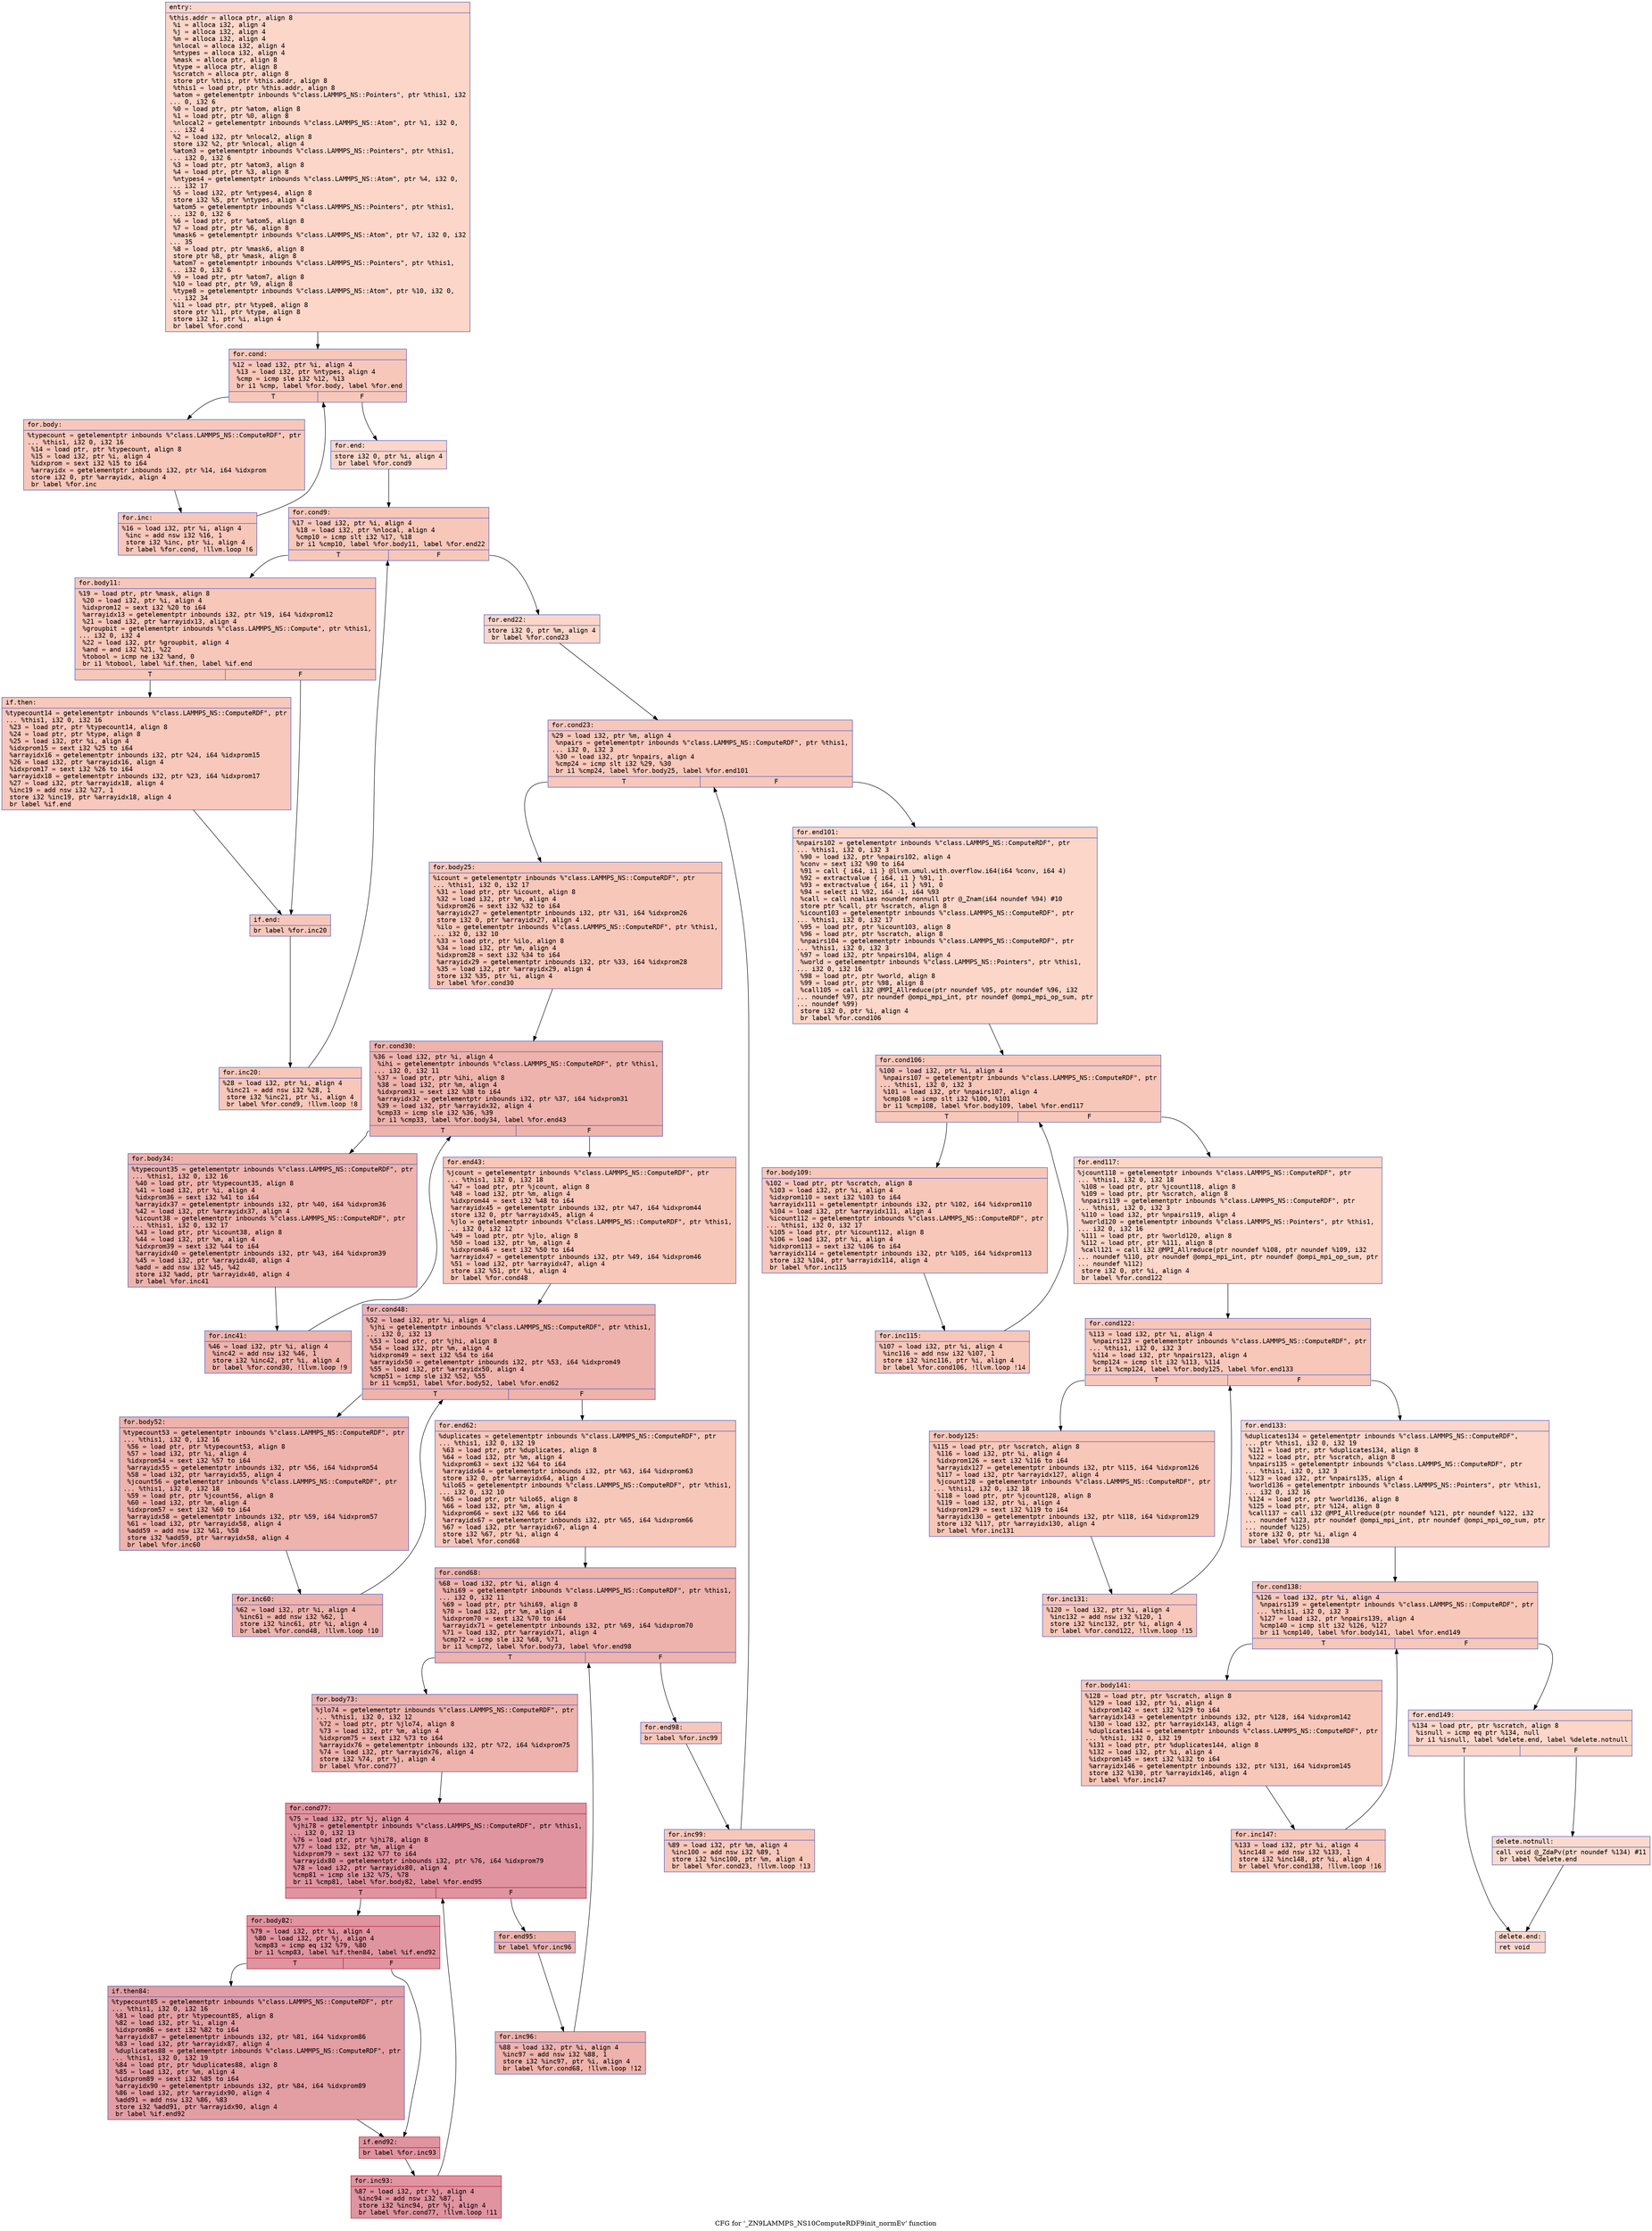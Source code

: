 digraph "CFG for '_ZN9LAMMPS_NS10ComputeRDF9init_normEv' function" {
	label="CFG for '_ZN9LAMMPS_NS10ComputeRDF9init_normEv' function";

	Node0x55c7ca9cb060 [shape=record,color="#3d50c3ff", style=filled, fillcolor="#f6a38570" fontname="Courier",label="{entry:\l|  %this.addr = alloca ptr, align 8\l  %i = alloca i32, align 4\l  %j = alloca i32, align 4\l  %m = alloca i32, align 4\l  %nlocal = alloca i32, align 4\l  %ntypes = alloca i32, align 4\l  %mask = alloca ptr, align 8\l  %type = alloca ptr, align 8\l  %scratch = alloca ptr, align 8\l  store ptr %this, ptr %this.addr, align 8\l  %this1 = load ptr, ptr %this.addr, align 8\l  %atom = getelementptr inbounds %\"class.LAMMPS_NS::Pointers\", ptr %this1, i32\l... 0, i32 6\l  %0 = load ptr, ptr %atom, align 8\l  %1 = load ptr, ptr %0, align 8\l  %nlocal2 = getelementptr inbounds %\"class.LAMMPS_NS::Atom\", ptr %1, i32 0,\l... i32 4\l  %2 = load i32, ptr %nlocal2, align 8\l  store i32 %2, ptr %nlocal, align 4\l  %atom3 = getelementptr inbounds %\"class.LAMMPS_NS::Pointers\", ptr %this1,\l... i32 0, i32 6\l  %3 = load ptr, ptr %atom3, align 8\l  %4 = load ptr, ptr %3, align 8\l  %ntypes4 = getelementptr inbounds %\"class.LAMMPS_NS::Atom\", ptr %4, i32 0,\l... i32 17\l  %5 = load i32, ptr %ntypes4, align 8\l  store i32 %5, ptr %ntypes, align 4\l  %atom5 = getelementptr inbounds %\"class.LAMMPS_NS::Pointers\", ptr %this1,\l... i32 0, i32 6\l  %6 = load ptr, ptr %atom5, align 8\l  %7 = load ptr, ptr %6, align 8\l  %mask6 = getelementptr inbounds %\"class.LAMMPS_NS::Atom\", ptr %7, i32 0, i32\l... 35\l  %8 = load ptr, ptr %mask6, align 8\l  store ptr %8, ptr %mask, align 8\l  %atom7 = getelementptr inbounds %\"class.LAMMPS_NS::Pointers\", ptr %this1,\l... i32 0, i32 6\l  %9 = load ptr, ptr %atom7, align 8\l  %10 = load ptr, ptr %9, align 8\l  %type8 = getelementptr inbounds %\"class.LAMMPS_NS::Atom\", ptr %10, i32 0,\l... i32 34\l  %11 = load ptr, ptr %type8, align 8\l  store ptr %11, ptr %type, align 8\l  store i32 1, ptr %i, align 4\l  br label %for.cond\l}"];
	Node0x55c7ca9cb060 -> Node0x55c7ca9ce3e0[tooltip="entry -> for.cond\nProbability 100.00%" ];
	Node0x55c7ca9ce3e0 [shape=record,color="#3d50c3ff", style=filled, fillcolor="#ec7f6370" fontname="Courier",label="{for.cond:\l|  %12 = load i32, ptr %i, align 4\l  %13 = load i32, ptr %ntypes, align 4\l  %cmp = icmp sle i32 %12, %13\l  br i1 %cmp, label %for.body, label %for.end\l|{<s0>T|<s1>F}}"];
	Node0x55c7ca9ce3e0:s0 -> Node0x55c7ca9ce680[tooltip="for.cond -> for.body\nProbability 96.88%" ];
	Node0x55c7ca9ce3e0:s1 -> Node0x55c7ca9ce700[tooltip="for.cond -> for.end\nProbability 3.12%" ];
	Node0x55c7ca9ce680 [shape=record,color="#3d50c3ff", style=filled, fillcolor="#ec7f6370" fontname="Courier",label="{for.body:\l|  %typecount = getelementptr inbounds %\"class.LAMMPS_NS::ComputeRDF\", ptr\l... %this1, i32 0, i32 16\l  %14 = load ptr, ptr %typecount, align 8\l  %15 = load i32, ptr %i, align 4\l  %idxprom = sext i32 %15 to i64\l  %arrayidx = getelementptr inbounds i32, ptr %14, i64 %idxprom\l  store i32 0, ptr %arrayidx, align 4\l  br label %for.inc\l}"];
	Node0x55c7ca9ce680 -> Node0x55c7ca9ceda0[tooltip="for.body -> for.inc\nProbability 100.00%" ];
	Node0x55c7ca9ceda0 [shape=record,color="#3d50c3ff", style=filled, fillcolor="#ec7f6370" fontname="Courier",label="{for.inc:\l|  %16 = load i32, ptr %i, align 4\l  %inc = add nsw i32 %16, 1\l  store i32 %inc, ptr %i, align 4\l  br label %for.cond, !llvm.loop !6\l}"];
	Node0x55c7ca9ceda0 -> Node0x55c7ca9ce3e0[tooltip="for.inc -> for.cond\nProbability 100.00%" ];
	Node0x55c7ca9ce700 [shape=record,color="#3d50c3ff", style=filled, fillcolor="#f6a38570" fontname="Courier",label="{for.end:\l|  store i32 0, ptr %i, align 4\l  br label %for.cond9\l}"];
	Node0x55c7ca9ce700 -> Node0x55c7ca9cf2b0[tooltip="for.end -> for.cond9\nProbability 100.00%" ];
	Node0x55c7ca9cf2b0 [shape=record,color="#3d50c3ff", style=filled, fillcolor="#ec7f6370" fontname="Courier",label="{for.cond9:\l|  %17 = load i32, ptr %i, align 4\l  %18 = load i32, ptr %nlocal, align 4\l  %cmp10 = icmp slt i32 %17, %18\l  br i1 %cmp10, label %for.body11, label %for.end22\l|{<s0>T|<s1>F}}"];
	Node0x55c7ca9cf2b0:s0 -> Node0x55c7ca9cf550[tooltip="for.cond9 -> for.body11\nProbability 96.88%" ];
	Node0x55c7ca9cf2b0:s1 -> Node0x55c7ca9cf5d0[tooltip="for.cond9 -> for.end22\nProbability 3.12%" ];
	Node0x55c7ca9cf550 [shape=record,color="#3d50c3ff", style=filled, fillcolor="#ec7f6370" fontname="Courier",label="{for.body11:\l|  %19 = load ptr, ptr %mask, align 8\l  %20 = load i32, ptr %i, align 4\l  %idxprom12 = sext i32 %20 to i64\l  %arrayidx13 = getelementptr inbounds i32, ptr %19, i64 %idxprom12\l  %21 = load i32, ptr %arrayidx13, align 4\l  %groupbit = getelementptr inbounds %\"class.LAMMPS_NS::Compute\", ptr %this1,\l... i32 0, i32 4\l  %22 = load i32, ptr %groupbit, align 4\l  %and = and i32 %21, %22\l  %tobool = icmp ne i32 %and, 0\l  br i1 %tobool, label %if.then, label %if.end\l|{<s0>T|<s1>F}}"];
	Node0x55c7ca9cf550:s0 -> Node0x55c7ca9cfcc0[tooltip="for.body11 -> if.then\nProbability 62.50%" ];
	Node0x55c7ca9cf550:s1 -> Node0x55c7ca9cfd30[tooltip="for.body11 -> if.end\nProbability 37.50%" ];
	Node0x55c7ca9cfcc0 [shape=record,color="#3d50c3ff", style=filled, fillcolor="#ed836670" fontname="Courier",label="{if.then:\l|  %typecount14 = getelementptr inbounds %\"class.LAMMPS_NS::ComputeRDF\", ptr\l... %this1, i32 0, i32 16\l  %23 = load ptr, ptr %typecount14, align 8\l  %24 = load ptr, ptr %type, align 8\l  %25 = load i32, ptr %i, align 4\l  %idxprom15 = sext i32 %25 to i64\l  %arrayidx16 = getelementptr inbounds i32, ptr %24, i64 %idxprom15\l  %26 = load i32, ptr %arrayidx16, align 4\l  %idxprom17 = sext i32 %26 to i64\l  %arrayidx18 = getelementptr inbounds i32, ptr %23, i64 %idxprom17\l  %27 = load i32, ptr %arrayidx18, align 4\l  %inc19 = add nsw i32 %27, 1\l  store i32 %inc19, ptr %arrayidx18, align 4\l  br label %if.end\l}"];
	Node0x55c7ca9cfcc0 -> Node0x55c7ca9cfd30[tooltip="if.then -> if.end\nProbability 100.00%" ];
	Node0x55c7ca9cfd30 [shape=record,color="#3d50c3ff", style=filled, fillcolor="#ec7f6370" fontname="Courier",label="{if.end:\l|  br label %for.inc20\l}"];
	Node0x55c7ca9cfd30 -> Node0x55c7ca9d0660[tooltip="if.end -> for.inc20\nProbability 100.00%" ];
	Node0x55c7ca9d0660 [shape=record,color="#3d50c3ff", style=filled, fillcolor="#ec7f6370" fontname="Courier",label="{for.inc20:\l|  %28 = load i32, ptr %i, align 4\l  %inc21 = add nsw i32 %28, 1\l  store i32 %inc21, ptr %i, align 4\l  br label %for.cond9, !llvm.loop !8\l}"];
	Node0x55c7ca9d0660 -> Node0x55c7ca9cf2b0[tooltip="for.inc20 -> for.cond9\nProbability 100.00%" ];
	Node0x55c7ca9cf5d0 [shape=record,color="#3d50c3ff", style=filled, fillcolor="#f6a38570" fontname="Courier",label="{for.end22:\l|  store i32 0, ptr %m, align 4\l  br label %for.cond23\l}"];
	Node0x55c7ca9cf5d0 -> Node0x55c7ca9d0b80[tooltip="for.end22 -> for.cond23\nProbability 100.00%" ];
	Node0x55c7ca9d0b80 [shape=record,color="#3d50c3ff", style=filled, fillcolor="#ec7f6370" fontname="Courier",label="{for.cond23:\l|  %29 = load i32, ptr %m, align 4\l  %npairs = getelementptr inbounds %\"class.LAMMPS_NS::ComputeRDF\", ptr %this1,\l... i32 0, i32 3\l  %30 = load i32, ptr %npairs, align 4\l  %cmp24 = icmp slt i32 %29, %30\l  br i1 %cmp24, label %for.body25, label %for.end101\l|{<s0>T|<s1>F}}"];
	Node0x55c7ca9d0b80:s0 -> Node0x55c7ca9d1220[tooltip="for.cond23 -> for.body25\nProbability 96.88%" ];
	Node0x55c7ca9d0b80:s1 -> Node0x55c7ca9d12a0[tooltip="for.cond23 -> for.end101\nProbability 3.12%" ];
	Node0x55c7ca9d1220 [shape=record,color="#3d50c3ff", style=filled, fillcolor="#ec7f6370" fontname="Courier",label="{for.body25:\l|  %icount = getelementptr inbounds %\"class.LAMMPS_NS::ComputeRDF\", ptr\l... %this1, i32 0, i32 17\l  %31 = load ptr, ptr %icount, align 8\l  %32 = load i32, ptr %m, align 4\l  %idxprom26 = sext i32 %32 to i64\l  %arrayidx27 = getelementptr inbounds i32, ptr %31, i64 %idxprom26\l  store i32 0, ptr %arrayidx27, align 4\l  %ilo = getelementptr inbounds %\"class.LAMMPS_NS::ComputeRDF\", ptr %this1,\l... i32 0, i32 10\l  %33 = load ptr, ptr %ilo, align 8\l  %34 = load i32, ptr %m, align 4\l  %idxprom28 = sext i32 %34 to i64\l  %arrayidx29 = getelementptr inbounds i32, ptr %33, i64 %idxprom28\l  %35 = load i32, ptr %arrayidx29, align 4\l  store i32 %35, ptr %i, align 4\l  br label %for.cond30\l}"];
	Node0x55c7ca9d1220 -> Node0x55c7ca9d1c10[tooltip="for.body25 -> for.cond30\nProbability 100.00%" ];
	Node0x55c7ca9d1c10 [shape=record,color="#3d50c3ff", style=filled, fillcolor="#d6524470" fontname="Courier",label="{for.cond30:\l|  %36 = load i32, ptr %i, align 4\l  %ihi = getelementptr inbounds %\"class.LAMMPS_NS::ComputeRDF\", ptr %this1,\l... i32 0, i32 11\l  %37 = load ptr, ptr %ihi, align 8\l  %38 = load i32, ptr %m, align 4\l  %idxprom31 = sext i32 %38 to i64\l  %arrayidx32 = getelementptr inbounds i32, ptr %37, i64 %idxprom31\l  %39 = load i32, ptr %arrayidx32, align 4\l  %cmp33 = icmp sle i32 %36, %39\l  br i1 %cmp33, label %for.body34, label %for.end43\l|{<s0>T|<s1>F}}"];
	Node0x55c7ca9d1c10:s0 -> Node0x55c7ca9d2200[tooltip="for.cond30 -> for.body34\nProbability 96.88%" ];
	Node0x55c7ca9d1c10:s1 -> Node0x55c7ca9d2280[tooltip="for.cond30 -> for.end43\nProbability 3.12%" ];
	Node0x55c7ca9d2200 [shape=record,color="#3d50c3ff", style=filled, fillcolor="#d6524470" fontname="Courier",label="{for.body34:\l|  %typecount35 = getelementptr inbounds %\"class.LAMMPS_NS::ComputeRDF\", ptr\l... %this1, i32 0, i32 16\l  %40 = load ptr, ptr %typecount35, align 8\l  %41 = load i32, ptr %i, align 4\l  %idxprom36 = sext i32 %41 to i64\l  %arrayidx37 = getelementptr inbounds i32, ptr %40, i64 %idxprom36\l  %42 = load i32, ptr %arrayidx37, align 4\l  %icount38 = getelementptr inbounds %\"class.LAMMPS_NS::ComputeRDF\", ptr\l... %this1, i32 0, i32 17\l  %43 = load ptr, ptr %icount38, align 8\l  %44 = load i32, ptr %m, align 4\l  %idxprom39 = sext i32 %44 to i64\l  %arrayidx40 = getelementptr inbounds i32, ptr %43, i64 %idxprom39\l  %45 = load i32, ptr %arrayidx40, align 4\l  %add = add nsw i32 %45, %42\l  store i32 %add, ptr %arrayidx40, align 4\l  br label %for.inc41\l}"];
	Node0x55c7ca9d2200 -> Node0x55c7ca9d2cc0[tooltip="for.body34 -> for.inc41\nProbability 100.00%" ];
	Node0x55c7ca9d2cc0 [shape=record,color="#3d50c3ff", style=filled, fillcolor="#d6524470" fontname="Courier",label="{for.inc41:\l|  %46 = load i32, ptr %i, align 4\l  %inc42 = add nsw i32 %46, 1\l  store i32 %inc42, ptr %i, align 4\l  br label %for.cond30, !llvm.loop !9\l}"];
	Node0x55c7ca9d2cc0 -> Node0x55c7ca9d1c10[tooltip="for.inc41 -> for.cond30\nProbability 100.00%" ];
	Node0x55c7ca9d2280 [shape=record,color="#3d50c3ff", style=filled, fillcolor="#ec7f6370" fontname="Courier",label="{for.end43:\l|  %jcount = getelementptr inbounds %\"class.LAMMPS_NS::ComputeRDF\", ptr\l... %this1, i32 0, i32 18\l  %47 = load ptr, ptr %jcount, align 8\l  %48 = load i32, ptr %m, align 4\l  %idxprom44 = sext i32 %48 to i64\l  %arrayidx45 = getelementptr inbounds i32, ptr %47, i64 %idxprom44\l  store i32 0, ptr %arrayidx45, align 4\l  %jlo = getelementptr inbounds %\"class.LAMMPS_NS::ComputeRDF\", ptr %this1,\l... i32 0, i32 12\l  %49 = load ptr, ptr %jlo, align 8\l  %50 = load i32, ptr %m, align 4\l  %idxprom46 = sext i32 %50 to i64\l  %arrayidx47 = getelementptr inbounds i32, ptr %49, i64 %idxprom46\l  %51 = load i32, ptr %arrayidx47, align 4\l  store i32 %51, ptr %i, align 4\l  br label %for.cond48\l}"];
	Node0x55c7ca9d2280 -> Node0x55c7ca9d41b0[tooltip="for.end43 -> for.cond48\nProbability 100.00%" ];
	Node0x55c7ca9d41b0 [shape=record,color="#3d50c3ff", style=filled, fillcolor="#d6524470" fontname="Courier",label="{for.cond48:\l|  %52 = load i32, ptr %i, align 4\l  %jhi = getelementptr inbounds %\"class.LAMMPS_NS::ComputeRDF\", ptr %this1,\l... i32 0, i32 13\l  %53 = load ptr, ptr %jhi, align 8\l  %54 = load i32, ptr %m, align 4\l  %idxprom49 = sext i32 %54 to i64\l  %arrayidx50 = getelementptr inbounds i32, ptr %53, i64 %idxprom49\l  %55 = load i32, ptr %arrayidx50, align 4\l  %cmp51 = icmp sle i32 %52, %55\l  br i1 %cmp51, label %for.body52, label %for.end62\l|{<s0>T|<s1>F}}"];
	Node0x55c7ca9d41b0:s0 -> Node0x55c7ca9d47a0[tooltip="for.cond48 -> for.body52\nProbability 96.88%" ];
	Node0x55c7ca9d41b0:s1 -> Node0x55c7ca9d4820[tooltip="for.cond48 -> for.end62\nProbability 3.12%" ];
	Node0x55c7ca9d47a0 [shape=record,color="#3d50c3ff", style=filled, fillcolor="#d6524470" fontname="Courier",label="{for.body52:\l|  %typecount53 = getelementptr inbounds %\"class.LAMMPS_NS::ComputeRDF\", ptr\l... %this1, i32 0, i32 16\l  %56 = load ptr, ptr %typecount53, align 8\l  %57 = load i32, ptr %i, align 4\l  %idxprom54 = sext i32 %57 to i64\l  %arrayidx55 = getelementptr inbounds i32, ptr %56, i64 %idxprom54\l  %58 = load i32, ptr %arrayidx55, align 4\l  %jcount56 = getelementptr inbounds %\"class.LAMMPS_NS::ComputeRDF\", ptr\l... %this1, i32 0, i32 18\l  %59 = load ptr, ptr %jcount56, align 8\l  %60 = load i32, ptr %m, align 4\l  %idxprom57 = sext i32 %60 to i64\l  %arrayidx58 = getelementptr inbounds i32, ptr %59, i64 %idxprom57\l  %61 = load i32, ptr %arrayidx58, align 4\l  %add59 = add nsw i32 %61, %58\l  store i32 %add59, ptr %arrayidx58, align 4\l  br label %for.inc60\l}"];
	Node0x55c7ca9d47a0 -> Node0x55c7ca9d5260[tooltip="for.body52 -> for.inc60\nProbability 100.00%" ];
	Node0x55c7ca9d5260 [shape=record,color="#3d50c3ff", style=filled, fillcolor="#d6524470" fontname="Courier",label="{for.inc60:\l|  %62 = load i32, ptr %i, align 4\l  %inc61 = add nsw i32 %62, 1\l  store i32 %inc61, ptr %i, align 4\l  br label %for.cond48, !llvm.loop !10\l}"];
	Node0x55c7ca9d5260 -> Node0x55c7ca9d41b0[tooltip="for.inc60 -> for.cond48\nProbability 100.00%" ];
	Node0x55c7ca9d4820 [shape=record,color="#3d50c3ff", style=filled, fillcolor="#ec7f6370" fontname="Courier",label="{for.end62:\l|  %duplicates = getelementptr inbounds %\"class.LAMMPS_NS::ComputeRDF\", ptr\l... %this1, i32 0, i32 19\l  %63 = load ptr, ptr %duplicates, align 8\l  %64 = load i32, ptr %m, align 4\l  %idxprom63 = sext i32 %64 to i64\l  %arrayidx64 = getelementptr inbounds i32, ptr %63, i64 %idxprom63\l  store i32 0, ptr %arrayidx64, align 4\l  %ilo65 = getelementptr inbounds %\"class.LAMMPS_NS::ComputeRDF\", ptr %this1,\l... i32 0, i32 10\l  %65 = load ptr, ptr %ilo65, align 8\l  %66 = load i32, ptr %m, align 4\l  %idxprom66 = sext i32 %66 to i64\l  %arrayidx67 = getelementptr inbounds i32, ptr %65, i64 %idxprom66\l  %67 = load i32, ptr %arrayidx67, align 4\l  store i32 %67, ptr %i, align 4\l  br label %for.cond68\l}"];
	Node0x55c7ca9d4820 -> Node0x55c7ca9d6560[tooltip="for.end62 -> for.cond68\nProbability 100.00%" ];
	Node0x55c7ca9d6560 [shape=record,color="#3d50c3ff", style=filled, fillcolor="#d6524470" fontname="Courier",label="{for.cond68:\l|  %68 = load i32, ptr %i, align 4\l  %ihi69 = getelementptr inbounds %\"class.LAMMPS_NS::ComputeRDF\", ptr %this1,\l... i32 0, i32 11\l  %69 = load ptr, ptr %ihi69, align 8\l  %70 = load i32, ptr %m, align 4\l  %idxprom70 = sext i32 %70 to i64\l  %arrayidx71 = getelementptr inbounds i32, ptr %69, i64 %idxprom70\l  %71 = load i32, ptr %arrayidx71, align 4\l  %cmp72 = icmp sle i32 %68, %71\l  br i1 %cmp72, label %for.body73, label %for.end98\l|{<s0>T|<s1>F}}"];
	Node0x55c7ca9d6560:s0 -> Node0x55c7ca9d6b50[tooltip="for.cond68 -> for.body73\nProbability 96.88%" ];
	Node0x55c7ca9d6560:s1 -> Node0x55c7ca9d6bd0[tooltip="for.cond68 -> for.end98\nProbability 3.12%" ];
	Node0x55c7ca9d6b50 [shape=record,color="#3d50c3ff", style=filled, fillcolor="#d6524470" fontname="Courier",label="{for.body73:\l|  %jlo74 = getelementptr inbounds %\"class.LAMMPS_NS::ComputeRDF\", ptr\l... %this1, i32 0, i32 12\l  %72 = load ptr, ptr %jlo74, align 8\l  %73 = load i32, ptr %m, align 4\l  %idxprom75 = sext i32 %73 to i64\l  %arrayidx76 = getelementptr inbounds i32, ptr %72, i64 %idxprom75\l  %74 = load i32, ptr %arrayidx76, align 4\l  store i32 %74, ptr %j, align 4\l  br label %for.cond77\l}"];
	Node0x55c7ca9d6b50 -> Node0x55c7ca9d7170[tooltip="for.body73 -> for.cond77\nProbability 100.00%" ];
	Node0x55c7ca9d7170 [shape=record,color="#b70d28ff", style=filled, fillcolor="#b70d2870" fontname="Courier",label="{for.cond77:\l|  %75 = load i32, ptr %j, align 4\l  %jhi78 = getelementptr inbounds %\"class.LAMMPS_NS::ComputeRDF\", ptr %this1,\l... i32 0, i32 13\l  %76 = load ptr, ptr %jhi78, align 8\l  %77 = load i32, ptr %m, align 4\l  %idxprom79 = sext i32 %77 to i64\l  %arrayidx80 = getelementptr inbounds i32, ptr %76, i64 %idxprom79\l  %78 = load i32, ptr %arrayidx80, align 4\l  %cmp81 = icmp sle i32 %75, %78\l  br i1 %cmp81, label %for.body82, label %for.end95\l|{<s0>T|<s1>F}}"];
	Node0x55c7ca9d7170:s0 -> Node0x55c7ca9d7760[tooltip="for.cond77 -> for.body82\nProbability 96.88%" ];
	Node0x55c7ca9d7170:s1 -> Node0x55c7ca9d77e0[tooltip="for.cond77 -> for.end95\nProbability 3.12%" ];
	Node0x55c7ca9d7760 [shape=record,color="#b70d28ff", style=filled, fillcolor="#b70d2870" fontname="Courier",label="{for.body82:\l|  %79 = load i32, ptr %i, align 4\l  %80 = load i32, ptr %j, align 4\l  %cmp83 = icmp eq i32 %79, %80\l  br i1 %cmp83, label %if.then84, label %if.end92\l|{<s0>T|<s1>F}}"];
	Node0x55c7ca9d7760:s0 -> Node0x55c7ca9d7ac0[tooltip="for.body82 -> if.then84\nProbability 50.00%" ];
	Node0x55c7ca9d7760:s1 -> Node0x55c7ca9d7b40[tooltip="for.body82 -> if.end92\nProbability 50.00%" ];
	Node0x55c7ca9d7ac0 [shape=record,color="#3d50c3ff", style=filled, fillcolor="#be242e70" fontname="Courier",label="{if.then84:\l|  %typecount85 = getelementptr inbounds %\"class.LAMMPS_NS::ComputeRDF\", ptr\l... %this1, i32 0, i32 16\l  %81 = load ptr, ptr %typecount85, align 8\l  %82 = load i32, ptr %i, align 4\l  %idxprom86 = sext i32 %82 to i64\l  %arrayidx87 = getelementptr inbounds i32, ptr %81, i64 %idxprom86\l  %83 = load i32, ptr %arrayidx87, align 4\l  %duplicates88 = getelementptr inbounds %\"class.LAMMPS_NS::ComputeRDF\", ptr\l... %this1, i32 0, i32 19\l  %84 = load ptr, ptr %duplicates88, align 8\l  %85 = load i32, ptr %m, align 4\l  %idxprom89 = sext i32 %85 to i64\l  %arrayidx90 = getelementptr inbounds i32, ptr %84, i64 %idxprom89\l  %86 = load i32, ptr %arrayidx90, align 4\l  %add91 = add nsw i32 %86, %83\l  store i32 %add91, ptr %arrayidx90, align 4\l  br label %if.end92\l}"];
	Node0x55c7ca9d7ac0 -> Node0x55c7ca9d7b40[tooltip="if.then84 -> if.end92\nProbability 100.00%" ];
	Node0x55c7ca9d7b40 [shape=record,color="#b70d28ff", style=filled, fillcolor="#b70d2870" fontname="Courier",label="{if.end92:\l|  br label %for.inc93\l}"];
	Node0x55c7ca9d7b40 -> Node0x55c7ca9d85f0[tooltip="if.end92 -> for.inc93\nProbability 100.00%" ];
	Node0x55c7ca9d85f0 [shape=record,color="#b70d28ff", style=filled, fillcolor="#b70d2870" fontname="Courier",label="{for.inc93:\l|  %87 = load i32, ptr %j, align 4\l  %inc94 = add nsw i32 %87, 1\l  store i32 %inc94, ptr %j, align 4\l  br label %for.cond77, !llvm.loop !11\l}"];
	Node0x55c7ca9d85f0 -> Node0x55c7ca9d7170[tooltip="for.inc93 -> for.cond77\nProbability 100.00%" ];
	Node0x55c7ca9d77e0 [shape=record,color="#3d50c3ff", style=filled, fillcolor="#d6524470" fontname="Courier",label="{for.end95:\l|  br label %for.inc96\l}"];
	Node0x55c7ca9d77e0 -> Node0x55c7ca9d8a70[tooltip="for.end95 -> for.inc96\nProbability 100.00%" ];
	Node0x55c7ca9d8a70 [shape=record,color="#3d50c3ff", style=filled, fillcolor="#d6524470" fontname="Courier",label="{for.inc96:\l|  %88 = load i32, ptr %i, align 4\l  %inc97 = add nsw i32 %88, 1\l  store i32 %inc97, ptr %i, align 4\l  br label %for.cond68, !llvm.loop !12\l}"];
	Node0x55c7ca9d8a70 -> Node0x55c7ca9d6560[tooltip="for.inc96 -> for.cond68\nProbability 100.00%" ];
	Node0x55c7ca9d6bd0 [shape=record,color="#3d50c3ff", style=filled, fillcolor="#ec7f6370" fontname="Courier",label="{for.end98:\l|  br label %for.inc99\l}"];
	Node0x55c7ca9d6bd0 -> Node0x55c7ca9d8ef0[tooltip="for.end98 -> for.inc99\nProbability 100.00%" ];
	Node0x55c7ca9d8ef0 [shape=record,color="#3d50c3ff", style=filled, fillcolor="#ec7f6370" fontname="Courier",label="{for.inc99:\l|  %89 = load i32, ptr %m, align 4\l  %inc100 = add nsw i32 %89, 1\l  store i32 %inc100, ptr %m, align 4\l  br label %for.cond23, !llvm.loop !13\l}"];
	Node0x55c7ca9d8ef0 -> Node0x55c7ca9d0b80[tooltip="for.inc99 -> for.cond23\nProbability 100.00%" ];
	Node0x55c7ca9d12a0 [shape=record,color="#3d50c3ff", style=filled, fillcolor="#f6a38570" fontname="Courier",label="{for.end101:\l|  %npairs102 = getelementptr inbounds %\"class.LAMMPS_NS::ComputeRDF\", ptr\l... %this1, i32 0, i32 3\l  %90 = load i32, ptr %npairs102, align 4\l  %conv = sext i32 %90 to i64\l  %91 = call \{ i64, i1 \} @llvm.umul.with.overflow.i64(i64 %conv, i64 4)\l  %92 = extractvalue \{ i64, i1 \} %91, 1\l  %93 = extractvalue \{ i64, i1 \} %91, 0\l  %94 = select i1 %92, i64 -1, i64 %93\l  %call = call noalias noundef nonnull ptr @_Znam(i64 noundef %94) #10\l  store ptr %call, ptr %scratch, align 8\l  %icount103 = getelementptr inbounds %\"class.LAMMPS_NS::ComputeRDF\", ptr\l... %this1, i32 0, i32 17\l  %95 = load ptr, ptr %icount103, align 8\l  %96 = load ptr, ptr %scratch, align 8\l  %npairs104 = getelementptr inbounds %\"class.LAMMPS_NS::ComputeRDF\", ptr\l... %this1, i32 0, i32 3\l  %97 = load i32, ptr %npairs104, align 4\l  %world = getelementptr inbounds %\"class.LAMMPS_NS::Pointers\", ptr %this1,\l... i32 0, i32 16\l  %98 = load ptr, ptr %world, align 8\l  %99 = load ptr, ptr %98, align 8\l  %call105 = call i32 @MPI_Allreduce(ptr noundef %95, ptr noundef %96, i32\l... noundef %97, ptr noundef @ompi_mpi_int, ptr noundef @ompi_mpi_op_sum, ptr\l... noundef %99)\l  store i32 0, ptr %i, align 4\l  br label %for.cond106\l}"];
	Node0x55c7ca9d12a0 -> Node0x55c7ca9d3960[tooltip="for.end101 -> for.cond106\nProbability 100.00%" ];
	Node0x55c7ca9d3960 [shape=record,color="#3d50c3ff", style=filled, fillcolor="#ec7f6370" fontname="Courier",label="{for.cond106:\l|  %100 = load i32, ptr %i, align 4\l  %npairs107 = getelementptr inbounds %\"class.LAMMPS_NS::ComputeRDF\", ptr\l... %this1, i32 0, i32 3\l  %101 = load i32, ptr %npairs107, align 4\l  %cmp108 = icmp slt i32 %100, %101\l  br i1 %cmp108, label %for.body109, label %for.end117\l|{<s0>T|<s1>F}}"];
	Node0x55c7ca9d3960:s0 -> Node0x55c7ca9dadd0[tooltip="for.cond106 -> for.body109\nProbability 96.88%" ];
	Node0x55c7ca9d3960:s1 -> Node0x55c7ca9dae50[tooltip="for.cond106 -> for.end117\nProbability 3.12%" ];
	Node0x55c7ca9dadd0 [shape=record,color="#3d50c3ff", style=filled, fillcolor="#ec7f6370" fontname="Courier",label="{for.body109:\l|  %102 = load ptr, ptr %scratch, align 8\l  %103 = load i32, ptr %i, align 4\l  %idxprom110 = sext i32 %103 to i64\l  %arrayidx111 = getelementptr inbounds i32, ptr %102, i64 %idxprom110\l  %104 = load i32, ptr %arrayidx111, align 4\l  %icount112 = getelementptr inbounds %\"class.LAMMPS_NS::ComputeRDF\", ptr\l... %this1, i32 0, i32 17\l  %105 = load ptr, ptr %icount112, align 8\l  %106 = load i32, ptr %i, align 4\l  %idxprom113 = sext i32 %106 to i64\l  %arrayidx114 = getelementptr inbounds i32, ptr %105, i64 %idxprom113\l  store i32 %104, ptr %arrayidx114, align 4\l  br label %for.inc115\l}"];
	Node0x55c7ca9dadd0 -> Node0x55c7ca9db670[tooltip="for.body109 -> for.inc115\nProbability 100.00%" ];
	Node0x55c7ca9db670 [shape=record,color="#3d50c3ff", style=filled, fillcolor="#ec7f6370" fontname="Courier",label="{for.inc115:\l|  %107 = load i32, ptr %i, align 4\l  %inc116 = add nsw i32 %107, 1\l  store i32 %inc116, ptr %i, align 4\l  br label %for.cond106, !llvm.loop !14\l}"];
	Node0x55c7ca9db670 -> Node0x55c7ca9d3960[tooltip="for.inc115 -> for.cond106\nProbability 100.00%" ];
	Node0x55c7ca9dae50 [shape=record,color="#3d50c3ff", style=filled, fillcolor="#f6a38570" fontname="Courier",label="{for.end117:\l|  %jcount118 = getelementptr inbounds %\"class.LAMMPS_NS::ComputeRDF\", ptr\l... %this1, i32 0, i32 18\l  %108 = load ptr, ptr %jcount118, align 8\l  %109 = load ptr, ptr %scratch, align 8\l  %npairs119 = getelementptr inbounds %\"class.LAMMPS_NS::ComputeRDF\", ptr\l... %this1, i32 0, i32 3\l  %110 = load i32, ptr %npairs119, align 4\l  %world120 = getelementptr inbounds %\"class.LAMMPS_NS::Pointers\", ptr %this1,\l... i32 0, i32 16\l  %111 = load ptr, ptr %world120, align 8\l  %112 = load ptr, ptr %111, align 8\l  %call121 = call i32 @MPI_Allreduce(ptr noundef %108, ptr noundef %109, i32\l... noundef %110, ptr noundef @ompi_mpi_int, ptr noundef @ompi_mpi_op_sum, ptr\l... noundef %112)\l  store i32 0, ptr %i, align 4\l  br label %for.cond122\l}"];
	Node0x55c7ca9dae50 -> Node0x55c7ca9dc2e0[tooltip="for.end117 -> for.cond122\nProbability 100.00%" ];
	Node0x55c7ca9dc2e0 [shape=record,color="#3d50c3ff", style=filled, fillcolor="#ec7f6370" fontname="Courier",label="{for.cond122:\l|  %113 = load i32, ptr %i, align 4\l  %npairs123 = getelementptr inbounds %\"class.LAMMPS_NS::ComputeRDF\", ptr\l... %this1, i32 0, i32 3\l  %114 = load i32, ptr %npairs123, align 4\l  %cmp124 = icmp slt i32 %113, %114\l  br i1 %cmp124, label %for.body125, label %for.end133\l|{<s0>T|<s1>F}}"];
	Node0x55c7ca9dc2e0:s0 -> Node0x55c7ca9dc620[tooltip="for.cond122 -> for.body125\nProbability 96.88%" ];
	Node0x55c7ca9dc2e0:s1 -> Node0x55c7ca9dc6a0[tooltip="for.cond122 -> for.end133\nProbability 3.12%" ];
	Node0x55c7ca9dc620 [shape=record,color="#3d50c3ff", style=filled, fillcolor="#ec7f6370" fontname="Courier",label="{for.body125:\l|  %115 = load ptr, ptr %scratch, align 8\l  %116 = load i32, ptr %i, align 4\l  %idxprom126 = sext i32 %116 to i64\l  %arrayidx127 = getelementptr inbounds i32, ptr %115, i64 %idxprom126\l  %117 = load i32, ptr %arrayidx127, align 4\l  %jcount128 = getelementptr inbounds %\"class.LAMMPS_NS::ComputeRDF\", ptr\l... %this1, i32 0, i32 18\l  %118 = load ptr, ptr %jcount128, align 8\l  %119 = load i32, ptr %i, align 4\l  %idxprom129 = sext i32 %119 to i64\l  %arrayidx130 = getelementptr inbounds i32, ptr %118, i64 %idxprom129\l  store i32 %117, ptr %arrayidx130, align 4\l  br label %for.inc131\l}"];
	Node0x55c7ca9dc620 -> Node0x55c7ca9dcec0[tooltip="for.body125 -> for.inc131\nProbability 100.00%" ];
	Node0x55c7ca9dcec0 [shape=record,color="#3d50c3ff", style=filled, fillcolor="#ec7f6370" fontname="Courier",label="{for.inc131:\l|  %120 = load i32, ptr %i, align 4\l  %inc132 = add nsw i32 %120, 1\l  store i32 %inc132, ptr %i, align 4\l  br label %for.cond122, !llvm.loop !15\l}"];
	Node0x55c7ca9dcec0 -> Node0x55c7ca9dc2e0[tooltip="for.inc131 -> for.cond122\nProbability 100.00%" ];
	Node0x55c7ca9dc6a0 [shape=record,color="#3d50c3ff", style=filled, fillcolor="#f6a38570" fontname="Courier",label="{for.end133:\l|  %duplicates134 = getelementptr inbounds %\"class.LAMMPS_NS::ComputeRDF\",\l... ptr %this1, i32 0, i32 19\l  %121 = load ptr, ptr %duplicates134, align 8\l  %122 = load ptr, ptr %scratch, align 8\l  %npairs135 = getelementptr inbounds %\"class.LAMMPS_NS::ComputeRDF\", ptr\l... %this1, i32 0, i32 3\l  %123 = load i32, ptr %npairs135, align 4\l  %world136 = getelementptr inbounds %\"class.LAMMPS_NS::Pointers\", ptr %this1,\l... i32 0, i32 16\l  %124 = load ptr, ptr %world136, align 8\l  %125 = load ptr, ptr %124, align 8\l  %call137 = call i32 @MPI_Allreduce(ptr noundef %121, ptr noundef %122, i32\l... noundef %123, ptr noundef @ompi_mpi_int, ptr noundef @ompi_mpi_op_sum, ptr\l... noundef %125)\l  store i32 0, ptr %i, align 4\l  br label %for.cond138\l}"];
	Node0x55c7ca9dc6a0 -> Node0x55c7ca9ddb30[tooltip="for.end133 -> for.cond138\nProbability 100.00%" ];
	Node0x55c7ca9ddb30 [shape=record,color="#3d50c3ff", style=filled, fillcolor="#ec7f6370" fontname="Courier",label="{for.cond138:\l|  %126 = load i32, ptr %i, align 4\l  %npairs139 = getelementptr inbounds %\"class.LAMMPS_NS::ComputeRDF\", ptr\l... %this1, i32 0, i32 3\l  %127 = load i32, ptr %npairs139, align 4\l  %cmp140 = icmp slt i32 %126, %127\l  br i1 %cmp140, label %for.body141, label %for.end149\l|{<s0>T|<s1>F}}"];
	Node0x55c7ca9ddb30:s0 -> Node0x55c7ca9dde70[tooltip="for.cond138 -> for.body141\nProbability 96.88%" ];
	Node0x55c7ca9ddb30:s1 -> Node0x55c7ca9ddef0[tooltip="for.cond138 -> for.end149\nProbability 3.12%" ];
	Node0x55c7ca9dde70 [shape=record,color="#3d50c3ff", style=filled, fillcolor="#ec7f6370" fontname="Courier",label="{for.body141:\l|  %128 = load ptr, ptr %scratch, align 8\l  %129 = load i32, ptr %i, align 4\l  %idxprom142 = sext i32 %129 to i64\l  %arrayidx143 = getelementptr inbounds i32, ptr %128, i64 %idxprom142\l  %130 = load i32, ptr %arrayidx143, align 4\l  %duplicates144 = getelementptr inbounds %\"class.LAMMPS_NS::ComputeRDF\", ptr\l... %this1, i32 0, i32 19\l  %131 = load ptr, ptr %duplicates144, align 8\l  %132 = load i32, ptr %i, align 4\l  %idxprom145 = sext i32 %132 to i64\l  %arrayidx146 = getelementptr inbounds i32, ptr %131, i64 %idxprom145\l  store i32 %130, ptr %arrayidx146, align 4\l  br label %for.inc147\l}"];
	Node0x55c7ca9dde70 -> Node0x55c7ca9de710[tooltip="for.body141 -> for.inc147\nProbability 100.00%" ];
	Node0x55c7ca9de710 [shape=record,color="#3d50c3ff", style=filled, fillcolor="#ec7f6370" fontname="Courier",label="{for.inc147:\l|  %133 = load i32, ptr %i, align 4\l  %inc148 = add nsw i32 %133, 1\l  store i32 %inc148, ptr %i, align 4\l  br label %for.cond138, !llvm.loop !16\l}"];
	Node0x55c7ca9de710 -> Node0x55c7ca9ddb30[tooltip="for.inc147 -> for.cond138\nProbability 100.00%" ];
	Node0x55c7ca9ddef0 [shape=record,color="#3d50c3ff", style=filled, fillcolor="#f6a38570" fontname="Courier",label="{for.end149:\l|  %134 = load ptr, ptr %scratch, align 8\l  %isnull = icmp eq ptr %134, null\l  br i1 %isnull, label %delete.end, label %delete.notnull\l|{<s0>T|<s1>F}}"];
	Node0x55c7ca9ddef0:s0 -> Node0x55c7ca9decc0[tooltip="for.end149 -> delete.end\nProbability 37.50%" ];
	Node0x55c7ca9ddef0:s1 -> Node0x55c7ca9ded40[tooltip="for.end149 -> delete.notnull\nProbability 62.50%" ];
	Node0x55c7ca9ded40 [shape=record,color="#3d50c3ff", style=filled, fillcolor="#f7ac8e70" fontname="Courier",label="{delete.notnull:\l|  call void @_ZdaPv(ptr noundef %134) #11\l  br label %delete.end\l}"];
	Node0x55c7ca9ded40 -> Node0x55c7ca9decc0[tooltip="delete.notnull -> delete.end\nProbability 100.00%" ];
	Node0x55c7ca9decc0 [shape=record,color="#3d50c3ff", style=filled, fillcolor="#f6a38570" fontname="Courier",label="{delete.end:\l|  ret void\l}"];
}
